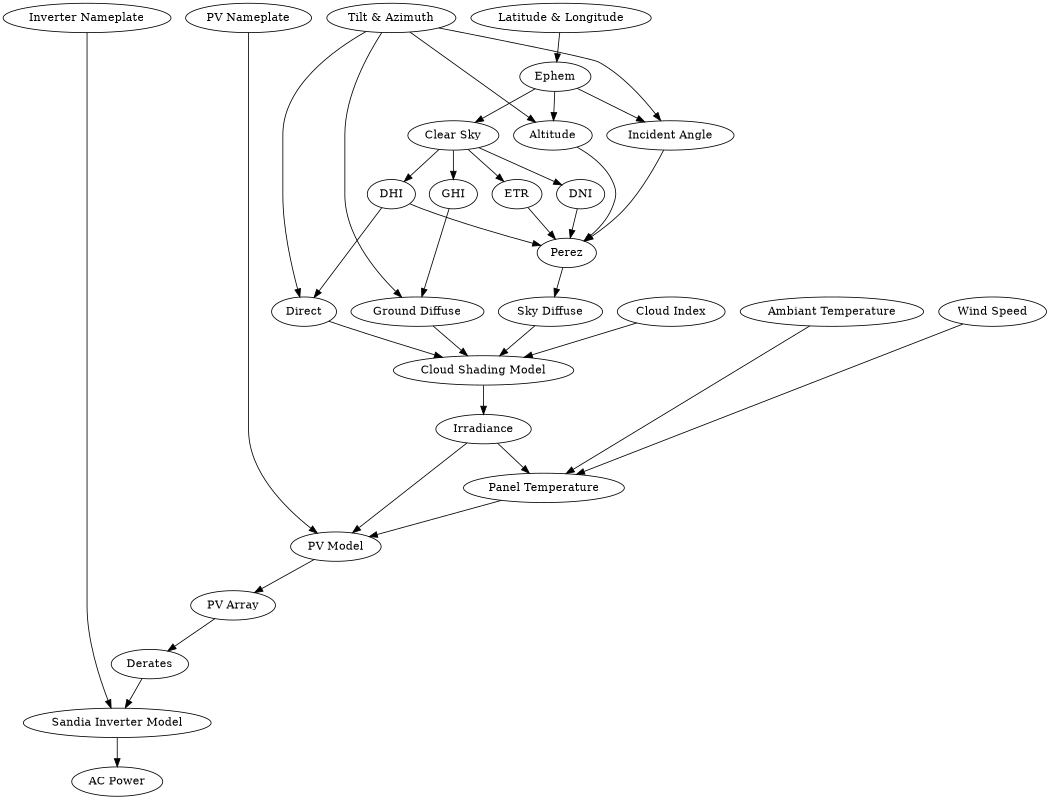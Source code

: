 digraph solpy {
size="7,7";
    {rank = same; "Tilt & Azimuth" "PV Nameplate" "Inverter Nameplate" "Latitude & Longitude";}
    {rank = same; "Cloud Index" "Wind Speed" "Ambiant Temperature";}
    {rank = same; "Ground Diffuse" "Sky Diffuse" "Direct";}
    {rank = same; "GHI" "ETR" "DHI" "DNI";}
    "Latitude & Longitude" -> Ephem;
    "Ephem" -> "Clear Sky";
    "Ephem" -> "Altitude";
    "Ephem" -> "Incident Angle";
    "PV Nameplate" -> "PV Model";
    "Tilt & Azimuth" -> "Ground Diffuse";
    "Tilt & Azimuth" -> "Direct";
    "Tilt & Azimuth" -> "Incident Angle";
    "Tilt & Azimuth" -> "Altitude";
    "Incident Angle" -> "Perez";
    "Altitude" -> "Perez";
    "Clear Sky" -> {GHI; DNI; ETR; DHI;}
    "DNI" -> "Perez";
    "ETR" -> "Perez";
    "DHI" -> "Perez";
    "DHI" -> "Direct";
    "GHI" -> "Ground Diffuse";
    "Perez" -> "Sky Diffuse";
    "Sky Diffuse" -> "Cloud Shading Model";
    "Ground Diffuse" -> "Cloud Shading Model";
    "Direct" -> "Cloud Shading Model";
    "Cloud Index" -> "Cloud Shading Model";
    "Cloud Shading Model" -> "Irradiance";
    "Irradiance" -> "PV Model";
    "Ambiant Temperature" -> "Panel Temperature";
    "Wind Speed" -> "Panel Temperature";
    "Irradiance" -> "Panel Temperature";
    "Panel Temperature" -> "PV Model";
    "PV Model" -> "PV Array";
    "PV Array" -> "Derates";
    "Derates" -> "Sandia Inverter Model";
    "Inverter Nameplate" -> "Sandia Inverter Model";
    "Sandia Inverter Model" -> "AC Power";
}

